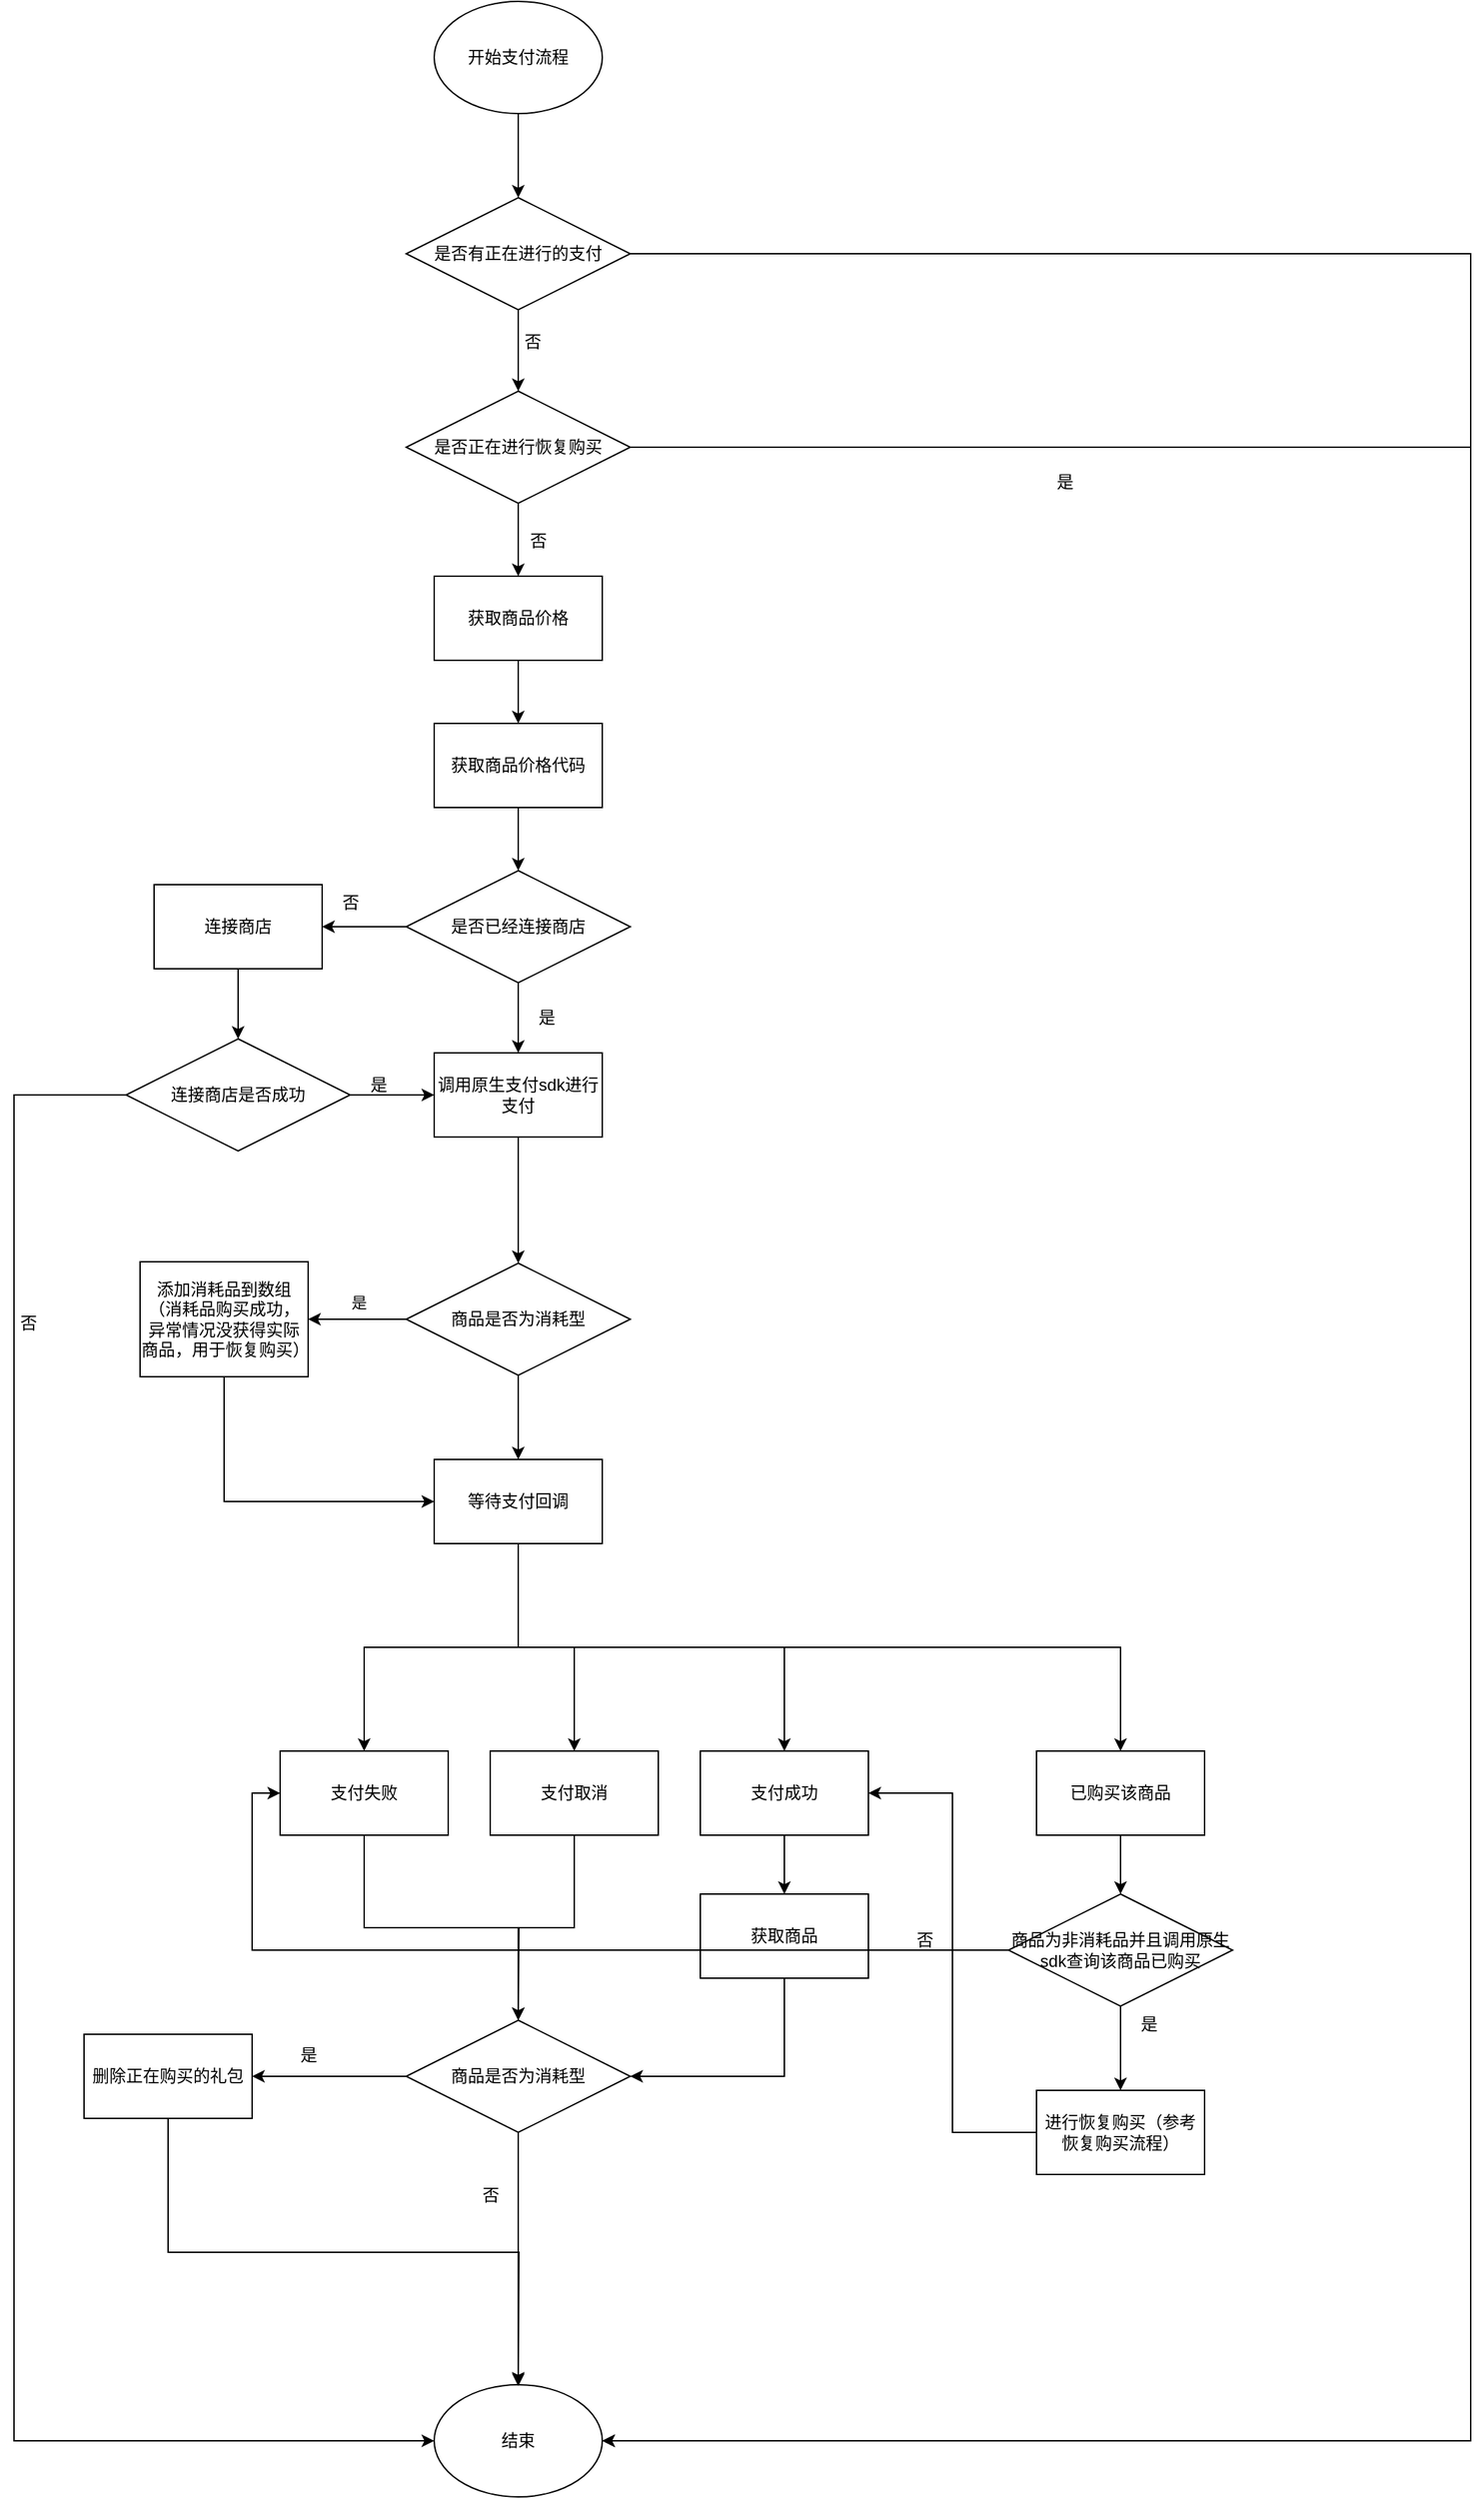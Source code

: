 <mxfile version="25.0.1">
  <diagram id="C5RBs43oDa-KdzZeNtuy" name="Page-1">
    <mxGraphModel dx="1434" dy="738" grid="1" gridSize="10" guides="1" tooltips="1" connect="1" arrows="1" fold="1" page="1" pageScale="1" pageWidth="827" pageHeight="1169" math="0" shadow="0">
      <root>
        <mxCell id="WIyWlLk6GJQsqaUBKTNV-0" />
        <mxCell id="WIyWlLk6GJQsqaUBKTNV-1" parent="WIyWlLk6GJQsqaUBKTNV-0" />
        <mxCell id="BqznvouL7BfpSOCFibUr-3" value="" style="edgeStyle=orthogonalEdgeStyle;rounded=0;orthogonalLoop=1;jettySize=auto;html=1;" parent="WIyWlLk6GJQsqaUBKTNV-1" source="BqznvouL7BfpSOCFibUr-0" target="BqznvouL7BfpSOCFibUr-2" edge="1">
          <mxGeometry relative="1" as="geometry" />
        </mxCell>
        <mxCell id="BqznvouL7BfpSOCFibUr-0" value="开始支付流程" style="ellipse;whiteSpace=wrap;html=1;" parent="WIyWlLk6GJQsqaUBKTNV-1" vertex="1">
          <mxGeometry x="340" y="10" width="120" height="80" as="geometry" />
        </mxCell>
        <mxCell id="BqznvouL7BfpSOCFibUr-1" value="结束" style="ellipse;whiteSpace=wrap;html=1;" parent="WIyWlLk6GJQsqaUBKTNV-1" vertex="1">
          <mxGeometry x="340" y="1710" width="120" height="80" as="geometry" />
        </mxCell>
        <mxCell id="BqznvouL7BfpSOCFibUr-7" style="edgeStyle=orthogonalEdgeStyle;rounded=0;orthogonalLoop=1;jettySize=auto;html=1;exitX=1;exitY=0.5;exitDx=0;exitDy=0;entryX=1;entryY=0.5;entryDx=0;entryDy=0;" parent="WIyWlLk6GJQsqaUBKTNV-1" source="BqznvouL7BfpSOCFibUr-2" target="BqznvouL7BfpSOCFibUr-1" edge="1">
          <mxGeometry relative="1" as="geometry">
            <Array as="points">
              <mxPoint x="1080" y="190" />
              <mxPoint x="1080" y="1750" />
            </Array>
          </mxGeometry>
        </mxCell>
        <mxCell id="BqznvouL7BfpSOCFibUr-10" value="" style="edgeStyle=orthogonalEdgeStyle;rounded=0;orthogonalLoop=1;jettySize=auto;html=1;" parent="WIyWlLk6GJQsqaUBKTNV-1" source="BqznvouL7BfpSOCFibUr-2" target="BqznvouL7BfpSOCFibUr-9" edge="1">
          <mxGeometry relative="1" as="geometry" />
        </mxCell>
        <mxCell id="BqznvouL7BfpSOCFibUr-2" value="是否有正在进行的支付" style="rhombus;whiteSpace=wrap;html=1;" parent="WIyWlLk6GJQsqaUBKTNV-1" vertex="1">
          <mxGeometry x="320" y="150" width="160" height="80" as="geometry" />
        </mxCell>
        <mxCell id="BqznvouL7BfpSOCFibUr-8" value="是" style="text;html=1;align=center;verticalAlign=middle;resizable=0;points=[];autosize=1;strokeColor=none;fillColor=none;" parent="WIyWlLk6GJQsqaUBKTNV-1" vertex="1">
          <mxGeometry x="770" y="338" width="40" height="30" as="geometry" />
        </mxCell>
        <mxCell id="BqznvouL7BfpSOCFibUr-12" style="edgeStyle=orthogonalEdgeStyle;rounded=0;orthogonalLoop=1;jettySize=auto;html=1;exitX=1;exitY=0.5;exitDx=0;exitDy=0;entryX=1;entryY=0.5;entryDx=0;entryDy=0;" parent="WIyWlLk6GJQsqaUBKTNV-1" source="BqznvouL7BfpSOCFibUr-9" target="BqznvouL7BfpSOCFibUr-1" edge="1">
          <mxGeometry relative="1" as="geometry">
            <Array as="points">
              <mxPoint x="1080" y="328" />
              <mxPoint x="1080" y="1750" />
            </Array>
          </mxGeometry>
        </mxCell>
        <mxCell id="BqznvouL7BfpSOCFibUr-14" value="" style="edgeStyle=orthogonalEdgeStyle;rounded=0;orthogonalLoop=1;jettySize=auto;html=1;" parent="WIyWlLk6GJQsqaUBKTNV-1" source="BqznvouL7BfpSOCFibUr-9" target="BqznvouL7BfpSOCFibUr-13" edge="1">
          <mxGeometry relative="1" as="geometry" />
        </mxCell>
        <mxCell id="BqznvouL7BfpSOCFibUr-9" value="是否正在进行恢复购买" style="rhombus;whiteSpace=wrap;html=1;" parent="WIyWlLk6GJQsqaUBKTNV-1" vertex="1">
          <mxGeometry x="320" y="288" width="160" height="80" as="geometry" />
        </mxCell>
        <mxCell id="BqznvouL7BfpSOCFibUr-11" value="否" style="text;html=1;align=center;verticalAlign=middle;resizable=0;points=[];autosize=1;strokeColor=none;fillColor=none;" parent="WIyWlLk6GJQsqaUBKTNV-1" vertex="1">
          <mxGeometry x="390" y="238" width="40" height="30" as="geometry" />
        </mxCell>
        <mxCell id="BqznvouL7BfpSOCFibUr-17" value="" style="edgeStyle=orthogonalEdgeStyle;rounded=0;orthogonalLoop=1;jettySize=auto;html=1;" parent="WIyWlLk6GJQsqaUBKTNV-1" source="BqznvouL7BfpSOCFibUr-13" target="BqznvouL7BfpSOCFibUr-16" edge="1">
          <mxGeometry relative="1" as="geometry" />
        </mxCell>
        <mxCell id="BqznvouL7BfpSOCFibUr-13" value="获取商品价格" style="rounded=0;whiteSpace=wrap;html=1;" parent="WIyWlLk6GJQsqaUBKTNV-1" vertex="1">
          <mxGeometry x="340" y="420" width="120" height="60" as="geometry" />
        </mxCell>
        <mxCell id="BqznvouL7BfpSOCFibUr-15" value="否" style="text;html=1;align=center;verticalAlign=middle;resizable=0;points=[];autosize=1;strokeColor=none;fillColor=none;" parent="WIyWlLk6GJQsqaUBKTNV-1" vertex="1">
          <mxGeometry x="394" y="380" width="40" height="30" as="geometry" />
        </mxCell>
        <mxCell id="BqznvouL7BfpSOCFibUr-19" value="" style="edgeStyle=orthogonalEdgeStyle;rounded=0;orthogonalLoop=1;jettySize=auto;html=1;" parent="WIyWlLk6GJQsqaUBKTNV-1" source="BqznvouL7BfpSOCFibUr-16" target="BqznvouL7BfpSOCFibUr-18" edge="1">
          <mxGeometry relative="1" as="geometry" />
        </mxCell>
        <mxCell id="BqznvouL7BfpSOCFibUr-16" value="获取商品价格代码" style="rounded=0;whiteSpace=wrap;html=1;" parent="WIyWlLk6GJQsqaUBKTNV-1" vertex="1">
          <mxGeometry x="340" y="525" width="120" height="60" as="geometry" />
        </mxCell>
        <mxCell id="BqznvouL7BfpSOCFibUr-21" value="" style="edgeStyle=orthogonalEdgeStyle;rounded=0;orthogonalLoop=1;jettySize=auto;html=1;" parent="WIyWlLk6GJQsqaUBKTNV-1" source="BqznvouL7BfpSOCFibUr-18" target="BqznvouL7BfpSOCFibUr-20" edge="1">
          <mxGeometry relative="1" as="geometry" />
        </mxCell>
        <mxCell id="HXPn7hP9SF6cO5e2TUGv-11" value="" style="edgeStyle=orthogonalEdgeStyle;rounded=0;orthogonalLoop=1;jettySize=auto;html=1;" edge="1" parent="WIyWlLk6GJQsqaUBKTNV-1" source="BqznvouL7BfpSOCFibUr-18" target="HXPn7hP9SF6cO5e2TUGv-8">
          <mxGeometry relative="1" as="geometry" />
        </mxCell>
        <mxCell id="BqznvouL7BfpSOCFibUr-18" value="是否已经连接商店" style="rhombus;whiteSpace=wrap;html=1;" parent="WIyWlLk6GJQsqaUBKTNV-1" vertex="1">
          <mxGeometry x="320" y="630" width="160" height="80" as="geometry" />
        </mxCell>
        <mxCell id="BqznvouL7BfpSOCFibUr-24" value="" style="edgeStyle=orthogonalEdgeStyle;rounded=0;orthogonalLoop=1;jettySize=auto;html=1;" parent="WIyWlLk6GJQsqaUBKTNV-1" source="BqznvouL7BfpSOCFibUr-20" target="BqznvouL7BfpSOCFibUr-22" edge="1">
          <mxGeometry relative="1" as="geometry" />
        </mxCell>
        <mxCell id="BqznvouL7BfpSOCFibUr-20" value="连接商店" style="rounded=0;whiteSpace=wrap;html=1;" parent="WIyWlLk6GJQsqaUBKTNV-1" vertex="1">
          <mxGeometry x="140" y="640" width="120" height="60" as="geometry" />
        </mxCell>
        <mxCell id="BqznvouL7BfpSOCFibUr-25" style="edgeStyle=orthogonalEdgeStyle;rounded=0;orthogonalLoop=1;jettySize=auto;html=1;exitX=0;exitY=0.5;exitDx=0;exitDy=0;entryX=0;entryY=0.5;entryDx=0;entryDy=0;" parent="WIyWlLk6GJQsqaUBKTNV-1" source="BqznvouL7BfpSOCFibUr-22" target="BqznvouL7BfpSOCFibUr-1" edge="1">
          <mxGeometry relative="1" as="geometry">
            <Array as="points">
              <mxPoint x="40" y="790" />
              <mxPoint x="40" y="1750" />
            </Array>
          </mxGeometry>
        </mxCell>
        <mxCell id="HXPn7hP9SF6cO5e2TUGv-9" value="" style="edgeStyle=orthogonalEdgeStyle;rounded=0;orthogonalLoop=1;jettySize=auto;html=1;" edge="1" parent="WIyWlLk6GJQsqaUBKTNV-1" source="BqznvouL7BfpSOCFibUr-22" target="HXPn7hP9SF6cO5e2TUGv-8">
          <mxGeometry relative="1" as="geometry" />
        </mxCell>
        <mxCell id="BqznvouL7BfpSOCFibUr-22" value="连接商店是否成功" style="rhombus;whiteSpace=wrap;html=1;" parent="WIyWlLk6GJQsqaUBKTNV-1" vertex="1">
          <mxGeometry x="120" y="750" width="160" height="80" as="geometry" />
        </mxCell>
        <mxCell id="BqznvouL7BfpSOCFibUr-26" value="否" style="text;html=1;align=center;verticalAlign=middle;resizable=0;points=[];autosize=1;strokeColor=none;fillColor=none;" parent="WIyWlLk6GJQsqaUBKTNV-1" vertex="1">
          <mxGeometry x="30" y="938" width="40" height="30" as="geometry" />
        </mxCell>
        <mxCell id="BqznvouL7BfpSOCFibUr-36" value="" style="edgeStyle=orthogonalEdgeStyle;rounded=0;orthogonalLoop=1;jettySize=auto;html=1;" parent="WIyWlLk6GJQsqaUBKTNV-1" source="BqznvouL7BfpSOCFibUr-32" target="BqznvouL7BfpSOCFibUr-35" edge="1">
          <mxGeometry relative="1" as="geometry" />
        </mxCell>
        <mxCell id="BqznvouL7BfpSOCFibUr-32" value="支付失败" style="rounded=0;whiteSpace=wrap;html=1;" parent="WIyWlLk6GJQsqaUBKTNV-1" vertex="1">
          <mxGeometry x="230" y="1258" width="120" height="60" as="geometry" />
        </mxCell>
        <mxCell id="BqznvouL7BfpSOCFibUr-43" value="" style="edgeStyle=orthogonalEdgeStyle;rounded=0;orthogonalLoop=1;jettySize=auto;html=1;" parent="WIyWlLk6GJQsqaUBKTNV-1" source="BqznvouL7BfpSOCFibUr-35" target="BqznvouL7BfpSOCFibUr-39" edge="1">
          <mxGeometry relative="1" as="geometry" />
        </mxCell>
        <mxCell id="BqznvouL7BfpSOCFibUr-44" style="edgeStyle=orthogonalEdgeStyle;rounded=0;orthogonalLoop=1;jettySize=auto;html=1;entryX=0.5;entryY=0;entryDx=0;entryDy=0;" parent="WIyWlLk6GJQsqaUBKTNV-1" source="BqznvouL7BfpSOCFibUr-35" target="BqznvouL7BfpSOCFibUr-1" edge="1">
          <mxGeometry relative="1" as="geometry" />
        </mxCell>
        <mxCell id="BqznvouL7BfpSOCFibUr-35" value="商品是否为消耗型" style="rhombus;whiteSpace=wrap;html=1;" parent="WIyWlLk6GJQsqaUBKTNV-1" vertex="1">
          <mxGeometry x="320" y="1450" width="160" height="80" as="geometry" />
        </mxCell>
        <mxCell id="BqznvouL7BfpSOCFibUr-38" value="否" style="text;html=1;align=center;verticalAlign=middle;resizable=0;points=[];autosize=1;strokeColor=none;fillColor=none;" parent="WIyWlLk6GJQsqaUBKTNV-1" vertex="1">
          <mxGeometry x="360" y="1560" width="40" height="30" as="geometry" />
        </mxCell>
        <mxCell id="BqznvouL7BfpSOCFibUr-45" style="edgeStyle=orthogonalEdgeStyle;rounded=0;orthogonalLoop=1;jettySize=auto;html=1;exitX=0.5;exitY=1;exitDx=0;exitDy=0;" parent="WIyWlLk6GJQsqaUBKTNV-1" source="BqznvouL7BfpSOCFibUr-39" edge="1">
          <mxGeometry relative="1" as="geometry">
            <mxPoint x="400" y="1711" as="targetPoint" />
          </mxGeometry>
        </mxCell>
        <mxCell id="BqznvouL7BfpSOCFibUr-39" value="删除正在购买的礼包" style="rounded=0;whiteSpace=wrap;html=1;" parent="WIyWlLk6GJQsqaUBKTNV-1" vertex="1">
          <mxGeometry x="90" y="1460" width="120" height="60" as="geometry" />
        </mxCell>
        <mxCell id="BqznvouL7BfpSOCFibUr-41" value="是" style="text;html=1;align=center;verticalAlign=middle;resizable=0;points=[];autosize=1;strokeColor=none;fillColor=none;" parent="WIyWlLk6GJQsqaUBKTNV-1" vertex="1">
          <mxGeometry x="230" y="1460" width="40" height="30" as="geometry" />
        </mxCell>
        <mxCell id="HXPn7hP9SF6cO5e2TUGv-22" style="edgeStyle=orthogonalEdgeStyle;rounded=0;orthogonalLoop=1;jettySize=auto;html=1;exitX=0.5;exitY=1;exitDx=0;exitDy=0;" edge="1" parent="WIyWlLk6GJQsqaUBKTNV-1" source="BqznvouL7BfpSOCFibUr-46">
          <mxGeometry relative="1" as="geometry">
            <mxPoint x="400" y="1450" as="targetPoint" />
          </mxGeometry>
        </mxCell>
        <mxCell id="BqznvouL7BfpSOCFibUr-46" value="支付取消" style="rounded=0;whiteSpace=wrap;html=1;" parent="WIyWlLk6GJQsqaUBKTNV-1" vertex="1">
          <mxGeometry x="380" y="1258" width="120" height="60" as="geometry" />
        </mxCell>
        <mxCell id="HXPn7hP9SF6cO5e2TUGv-24" value="" style="edgeStyle=orthogonalEdgeStyle;rounded=0;orthogonalLoop=1;jettySize=auto;html=1;" edge="1" parent="WIyWlLk6GJQsqaUBKTNV-1" source="BqznvouL7BfpSOCFibUr-49" target="HXPn7hP9SF6cO5e2TUGv-23">
          <mxGeometry relative="1" as="geometry" />
        </mxCell>
        <mxCell id="BqznvouL7BfpSOCFibUr-49" value="支付成功" style="rounded=0;whiteSpace=wrap;html=1;" parent="WIyWlLk6GJQsqaUBKTNV-1" vertex="1">
          <mxGeometry x="530" y="1258" width="120" height="60" as="geometry" />
        </mxCell>
        <mxCell id="HXPn7hP9SF6cO5e2TUGv-14" style="edgeStyle=orthogonalEdgeStyle;rounded=0;orthogonalLoop=1;jettySize=auto;html=1;exitX=0;exitY=0.5;exitDx=0;exitDy=0;entryX=1;entryY=0.5;entryDx=0;entryDy=0;" edge="1" parent="WIyWlLk6GJQsqaUBKTNV-1" source="HXPn7hP9SF6cO5e2TUGv-0" target="HXPn7hP9SF6cO5e2TUGv-6">
          <mxGeometry relative="1" as="geometry" />
        </mxCell>
        <mxCell id="HXPn7hP9SF6cO5e2TUGv-15" value="是" style="edgeLabel;html=1;align=center;verticalAlign=middle;resizable=0;points=[];" vertex="1" connectable="0" parent="HXPn7hP9SF6cO5e2TUGv-14">
          <mxGeometry x="-0.029" y="-5" relative="1" as="geometry">
            <mxPoint y="-7" as="offset" />
          </mxGeometry>
        </mxCell>
        <mxCell id="HXPn7hP9SF6cO5e2TUGv-18" value="" style="edgeStyle=orthogonalEdgeStyle;rounded=0;orthogonalLoop=1;jettySize=auto;html=1;" edge="1" parent="WIyWlLk6GJQsqaUBKTNV-1" source="HXPn7hP9SF6cO5e2TUGv-0" target="HXPn7hP9SF6cO5e2TUGv-17">
          <mxGeometry relative="1" as="geometry" />
        </mxCell>
        <mxCell id="HXPn7hP9SF6cO5e2TUGv-0" value="商品是否为消耗型" style="rhombus;whiteSpace=wrap;html=1;" vertex="1" parent="WIyWlLk6GJQsqaUBKTNV-1">
          <mxGeometry x="320" y="910" width="160" height="80" as="geometry" />
        </mxCell>
        <mxCell id="HXPn7hP9SF6cO5e2TUGv-3" value="否" style="text;html=1;align=center;verticalAlign=middle;resizable=0;points=[];autosize=1;strokeColor=none;fillColor=none;" vertex="1" parent="WIyWlLk6GJQsqaUBKTNV-1">
          <mxGeometry x="260" y="638" width="40" height="30" as="geometry" />
        </mxCell>
        <mxCell id="HXPn7hP9SF6cO5e2TUGv-16" style="edgeStyle=orthogonalEdgeStyle;rounded=0;orthogonalLoop=1;jettySize=auto;html=1;exitX=0.5;exitY=1;exitDx=0;exitDy=0;entryX=0;entryY=0.5;entryDx=0;entryDy=0;" edge="1" parent="WIyWlLk6GJQsqaUBKTNV-1" source="HXPn7hP9SF6cO5e2TUGv-6" target="HXPn7hP9SF6cO5e2TUGv-17">
          <mxGeometry relative="1" as="geometry">
            <mxPoint x="190" y="1080" as="targetPoint" />
          </mxGeometry>
        </mxCell>
        <mxCell id="HXPn7hP9SF6cO5e2TUGv-6" value="添加消耗品到数组（消耗品购买成功，异常情况没获得实际商品，用于恢复购买）" style="rounded=0;whiteSpace=wrap;html=1;" vertex="1" parent="WIyWlLk6GJQsqaUBKTNV-1">
          <mxGeometry x="130" y="909" width="120" height="82" as="geometry" />
        </mxCell>
        <mxCell id="HXPn7hP9SF6cO5e2TUGv-13" style="edgeStyle=orthogonalEdgeStyle;rounded=0;orthogonalLoop=1;jettySize=auto;html=1;exitX=0.5;exitY=1;exitDx=0;exitDy=0;entryX=0.5;entryY=0;entryDx=0;entryDy=0;" edge="1" parent="WIyWlLk6GJQsqaUBKTNV-1" source="HXPn7hP9SF6cO5e2TUGv-8" target="HXPn7hP9SF6cO5e2TUGv-0">
          <mxGeometry relative="1" as="geometry" />
        </mxCell>
        <mxCell id="HXPn7hP9SF6cO5e2TUGv-8" value="调用原生支付sdk进行支付" style="rounded=0;whiteSpace=wrap;html=1;" vertex="1" parent="WIyWlLk6GJQsqaUBKTNV-1">
          <mxGeometry x="340" y="760" width="120" height="60" as="geometry" />
        </mxCell>
        <mxCell id="HXPn7hP9SF6cO5e2TUGv-10" value="是" style="text;html=1;align=center;verticalAlign=middle;resizable=0;points=[];autosize=1;strokeColor=none;fillColor=none;" vertex="1" parent="WIyWlLk6GJQsqaUBKTNV-1">
          <mxGeometry x="280" y="768" width="40" height="30" as="geometry" />
        </mxCell>
        <mxCell id="HXPn7hP9SF6cO5e2TUGv-12" value="是" style="text;html=1;align=center;verticalAlign=middle;resizable=0;points=[];autosize=1;strokeColor=none;fillColor=none;" vertex="1" parent="WIyWlLk6GJQsqaUBKTNV-1">
          <mxGeometry x="400" y="720" width="40" height="30" as="geometry" />
        </mxCell>
        <mxCell id="HXPn7hP9SF6cO5e2TUGv-19" style="edgeStyle=orthogonalEdgeStyle;rounded=0;orthogonalLoop=1;jettySize=auto;html=1;exitX=0.5;exitY=1;exitDx=0;exitDy=0;" edge="1" parent="WIyWlLk6GJQsqaUBKTNV-1" source="HXPn7hP9SF6cO5e2TUGv-17" target="BqznvouL7BfpSOCFibUr-32">
          <mxGeometry relative="1" as="geometry" />
        </mxCell>
        <mxCell id="HXPn7hP9SF6cO5e2TUGv-20" style="edgeStyle=orthogonalEdgeStyle;rounded=0;orthogonalLoop=1;jettySize=auto;html=1;exitX=0.5;exitY=1;exitDx=0;exitDy=0;entryX=0.5;entryY=0;entryDx=0;entryDy=0;" edge="1" parent="WIyWlLk6GJQsqaUBKTNV-1" source="HXPn7hP9SF6cO5e2TUGv-17" target="BqznvouL7BfpSOCFibUr-46">
          <mxGeometry relative="1" as="geometry" />
        </mxCell>
        <mxCell id="HXPn7hP9SF6cO5e2TUGv-21" style="edgeStyle=orthogonalEdgeStyle;rounded=0;orthogonalLoop=1;jettySize=auto;html=1;exitX=0.5;exitY=1;exitDx=0;exitDy=0;" edge="1" parent="WIyWlLk6GJQsqaUBKTNV-1" source="HXPn7hP9SF6cO5e2TUGv-17" target="BqznvouL7BfpSOCFibUr-49">
          <mxGeometry relative="1" as="geometry" />
        </mxCell>
        <mxCell id="HXPn7hP9SF6cO5e2TUGv-31" style="edgeStyle=orthogonalEdgeStyle;rounded=0;orthogonalLoop=1;jettySize=auto;html=1;exitX=0.5;exitY=1;exitDx=0;exitDy=0;" edge="1" parent="WIyWlLk6GJQsqaUBKTNV-1" source="HXPn7hP9SF6cO5e2TUGv-17" target="HXPn7hP9SF6cO5e2TUGv-26">
          <mxGeometry relative="1" as="geometry" />
        </mxCell>
        <mxCell id="HXPn7hP9SF6cO5e2TUGv-17" value="等待支付回调" style="rounded=0;whiteSpace=wrap;html=1;" vertex="1" parent="WIyWlLk6GJQsqaUBKTNV-1">
          <mxGeometry x="340" y="1050" width="120" height="60" as="geometry" />
        </mxCell>
        <mxCell id="HXPn7hP9SF6cO5e2TUGv-25" style="edgeStyle=orthogonalEdgeStyle;rounded=0;orthogonalLoop=1;jettySize=auto;html=1;exitX=0.5;exitY=1;exitDx=0;exitDy=0;entryX=1;entryY=0.5;entryDx=0;entryDy=0;" edge="1" parent="WIyWlLk6GJQsqaUBKTNV-1" source="HXPn7hP9SF6cO5e2TUGv-23" target="BqznvouL7BfpSOCFibUr-35">
          <mxGeometry relative="1" as="geometry" />
        </mxCell>
        <mxCell id="HXPn7hP9SF6cO5e2TUGv-23" value="获取商品" style="rounded=0;whiteSpace=wrap;html=1;" vertex="1" parent="WIyWlLk6GJQsqaUBKTNV-1">
          <mxGeometry x="530" y="1360" width="120" height="60" as="geometry" />
        </mxCell>
        <mxCell id="HXPn7hP9SF6cO5e2TUGv-29" value="" style="edgeStyle=orthogonalEdgeStyle;rounded=0;orthogonalLoop=1;jettySize=auto;html=1;" edge="1" parent="WIyWlLk6GJQsqaUBKTNV-1" source="HXPn7hP9SF6cO5e2TUGv-26" target="HXPn7hP9SF6cO5e2TUGv-28">
          <mxGeometry relative="1" as="geometry" />
        </mxCell>
        <mxCell id="HXPn7hP9SF6cO5e2TUGv-26" value="已购买该商品" style="rounded=0;whiteSpace=wrap;html=1;" vertex="1" parent="WIyWlLk6GJQsqaUBKTNV-1">
          <mxGeometry x="770" y="1258" width="120" height="60" as="geometry" />
        </mxCell>
        <mxCell id="HXPn7hP9SF6cO5e2TUGv-32" style="edgeStyle=orthogonalEdgeStyle;rounded=0;orthogonalLoop=1;jettySize=auto;html=1;exitX=0;exitY=0.5;exitDx=0;exitDy=0;entryX=0;entryY=0.5;entryDx=0;entryDy=0;" edge="1" parent="WIyWlLk6GJQsqaUBKTNV-1" source="HXPn7hP9SF6cO5e2TUGv-28" target="BqznvouL7BfpSOCFibUr-32">
          <mxGeometry relative="1" as="geometry" />
        </mxCell>
        <mxCell id="HXPn7hP9SF6cO5e2TUGv-39" value="" style="edgeStyle=orthogonalEdgeStyle;rounded=0;orthogonalLoop=1;jettySize=auto;html=1;" edge="1" parent="WIyWlLk6GJQsqaUBKTNV-1" source="HXPn7hP9SF6cO5e2TUGv-28" target="HXPn7hP9SF6cO5e2TUGv-38">
          <mxGeometry relative="1" as="geometry" />
        </mxCell>
        <mxCell id="HXPn7hP9SF6cO5e2TUGv-28" value="商品为非消耗品并且调用原生sdk查询该商品已购买" style="rhombus;whiteSpace=wrap;html=1;" vertex="1" parent="WIyWlLk6GJQsqaUBKTNV-1">
          <mxGeometry x="750" y="1360" width="160" height="80" as="geometry" />
        </mxCell>
        <mxCell id="HXPn7hP9SF6cO5e2TUGv-35" value="否" style="text;html=1;align=center;verticalAlign=middle;resizable=0;points=[];autosize=1;strokeColor=none;fillColor=none;" vertex="1" parent="WIyWlLk6GJQsqaUBKTNV-1">
          <mxGeometry x="670" y="1378" width="40" height="30" as="geometry" />
        </mxCell>
        <mxCell id="HXPn7hP9SF6cO5e2TUGv-40" style="edgeStyle=orthogonalEdgeStyle;rounded=0;orthogonalLoop=1;jettySize=auto;html=1;entryX=1;entryY=0.5;entryDx=0;entryDy=0;" edge="1" parent="WIyWlLk6GJQsqaUBKTNV-1" source="HXPn7hP9SF6cO5e2TUGv-38" target="BqznvouL7BfpSOCFibUr-49">
          <mxGeometry relative="1" as="geometry" />
        </mxCell>
        <mxCell id="HXPn7hP9SF6cO5e2TUGv-38" value="进行恢复购买（参考恢复购买流程）" style="rounded=0;whiteSpace=wrap;html=1;" vertex="1" parent="WIyWlLk6GJQsqaUBKTNV-1">
          <mxGeometry x="770" y="1500" width="120" height="60" as="geometry" />
        </mxCell>
        <mxCell id="HXPn7hP9SF6cO5e2TUGv-42" value="是" style="text;html=1;align=center;verticalAlign=middle;resizable=0;points=[];autosize=1;strokeColor=none;fillColor=none;" vertex="1" parent="WIyWlLk6GJQsqaUBKTNV-1">
          <mxGeometry x="830" y="1438" width="40" height="30" as="geometry" />
        </mxCell>
      </root>
    </mxGraphModel>
  </diagram>
</mxfile>
